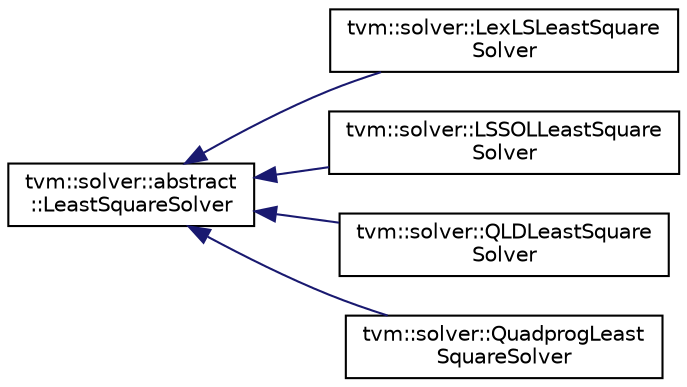 digraph "Graphical Class Hierarchy"
{
  edge [fontname="Helvetica",fontsize="10",labelfontname="Helvetica",labelfontsize="10"];
  node [fontname="Helvetica",fontsize="10",shape=record];
  rankdir="LR";
  Node0 [label="tvm::solver::abstract\l::LeastSquareSolver",height=0.2,width=0.4,color="black", fillcolor="white", style="filled",URL="$classtvm_1_1solver_1_1abstract_1_1LeastSquareSolver.html"];
  Node0 -> Node1 [dir="back",color="midnightblue",fontsize="10",style="solid",fontname="Helvetica"];
  Node1 [label="tvm::solver::LexLSLeastSquare\lSolver",height=0.2,width=0.4,color="black", fillcolor="white", style="filled",URL="$classtvm_1_1solver_1_1LexLSLeastSquareSolver.html"];
  Node0 -> Node2 [dir="back",color="midnightblue",fontsize="10",style="solid",fontname="Helvetica"];
  Node2 [label="tvm::solver::LSSOLLeastSquare\lSolver",height=0.2,width=0.4,color="black", fillcolor="white", style="filled",URL="$classtvm_1_1solver_1_1LSSOLLeastSquareSolver.html"];
  Node0 -> Node3 [dir="back",color="midnightblue",fontsize="10",style="solid",fontname="Helvetica"];
  Node3 [label="tvm::solver::QLDLeastSquare\lSolver",height=0.2,width=0.4,color="black", fillcolor="white", style="filled",URL="$classtvm_1_1solver_1_1QLDLeastSquareSolver.html"];
  Node0 -> Node4 [dir="back",color="midnightblue",fontsize="10",style="solid",fontname="Helvetica"];
  Node4 [label="tvm::solver::QuadprogLeast\lSquareSolver",height=0.2,width=0.4,color="black", fillcolor="white", style="filled",URL="$classtvm_1_1solver_1_1QuadprogLeastSquareSolver.html"];
}
